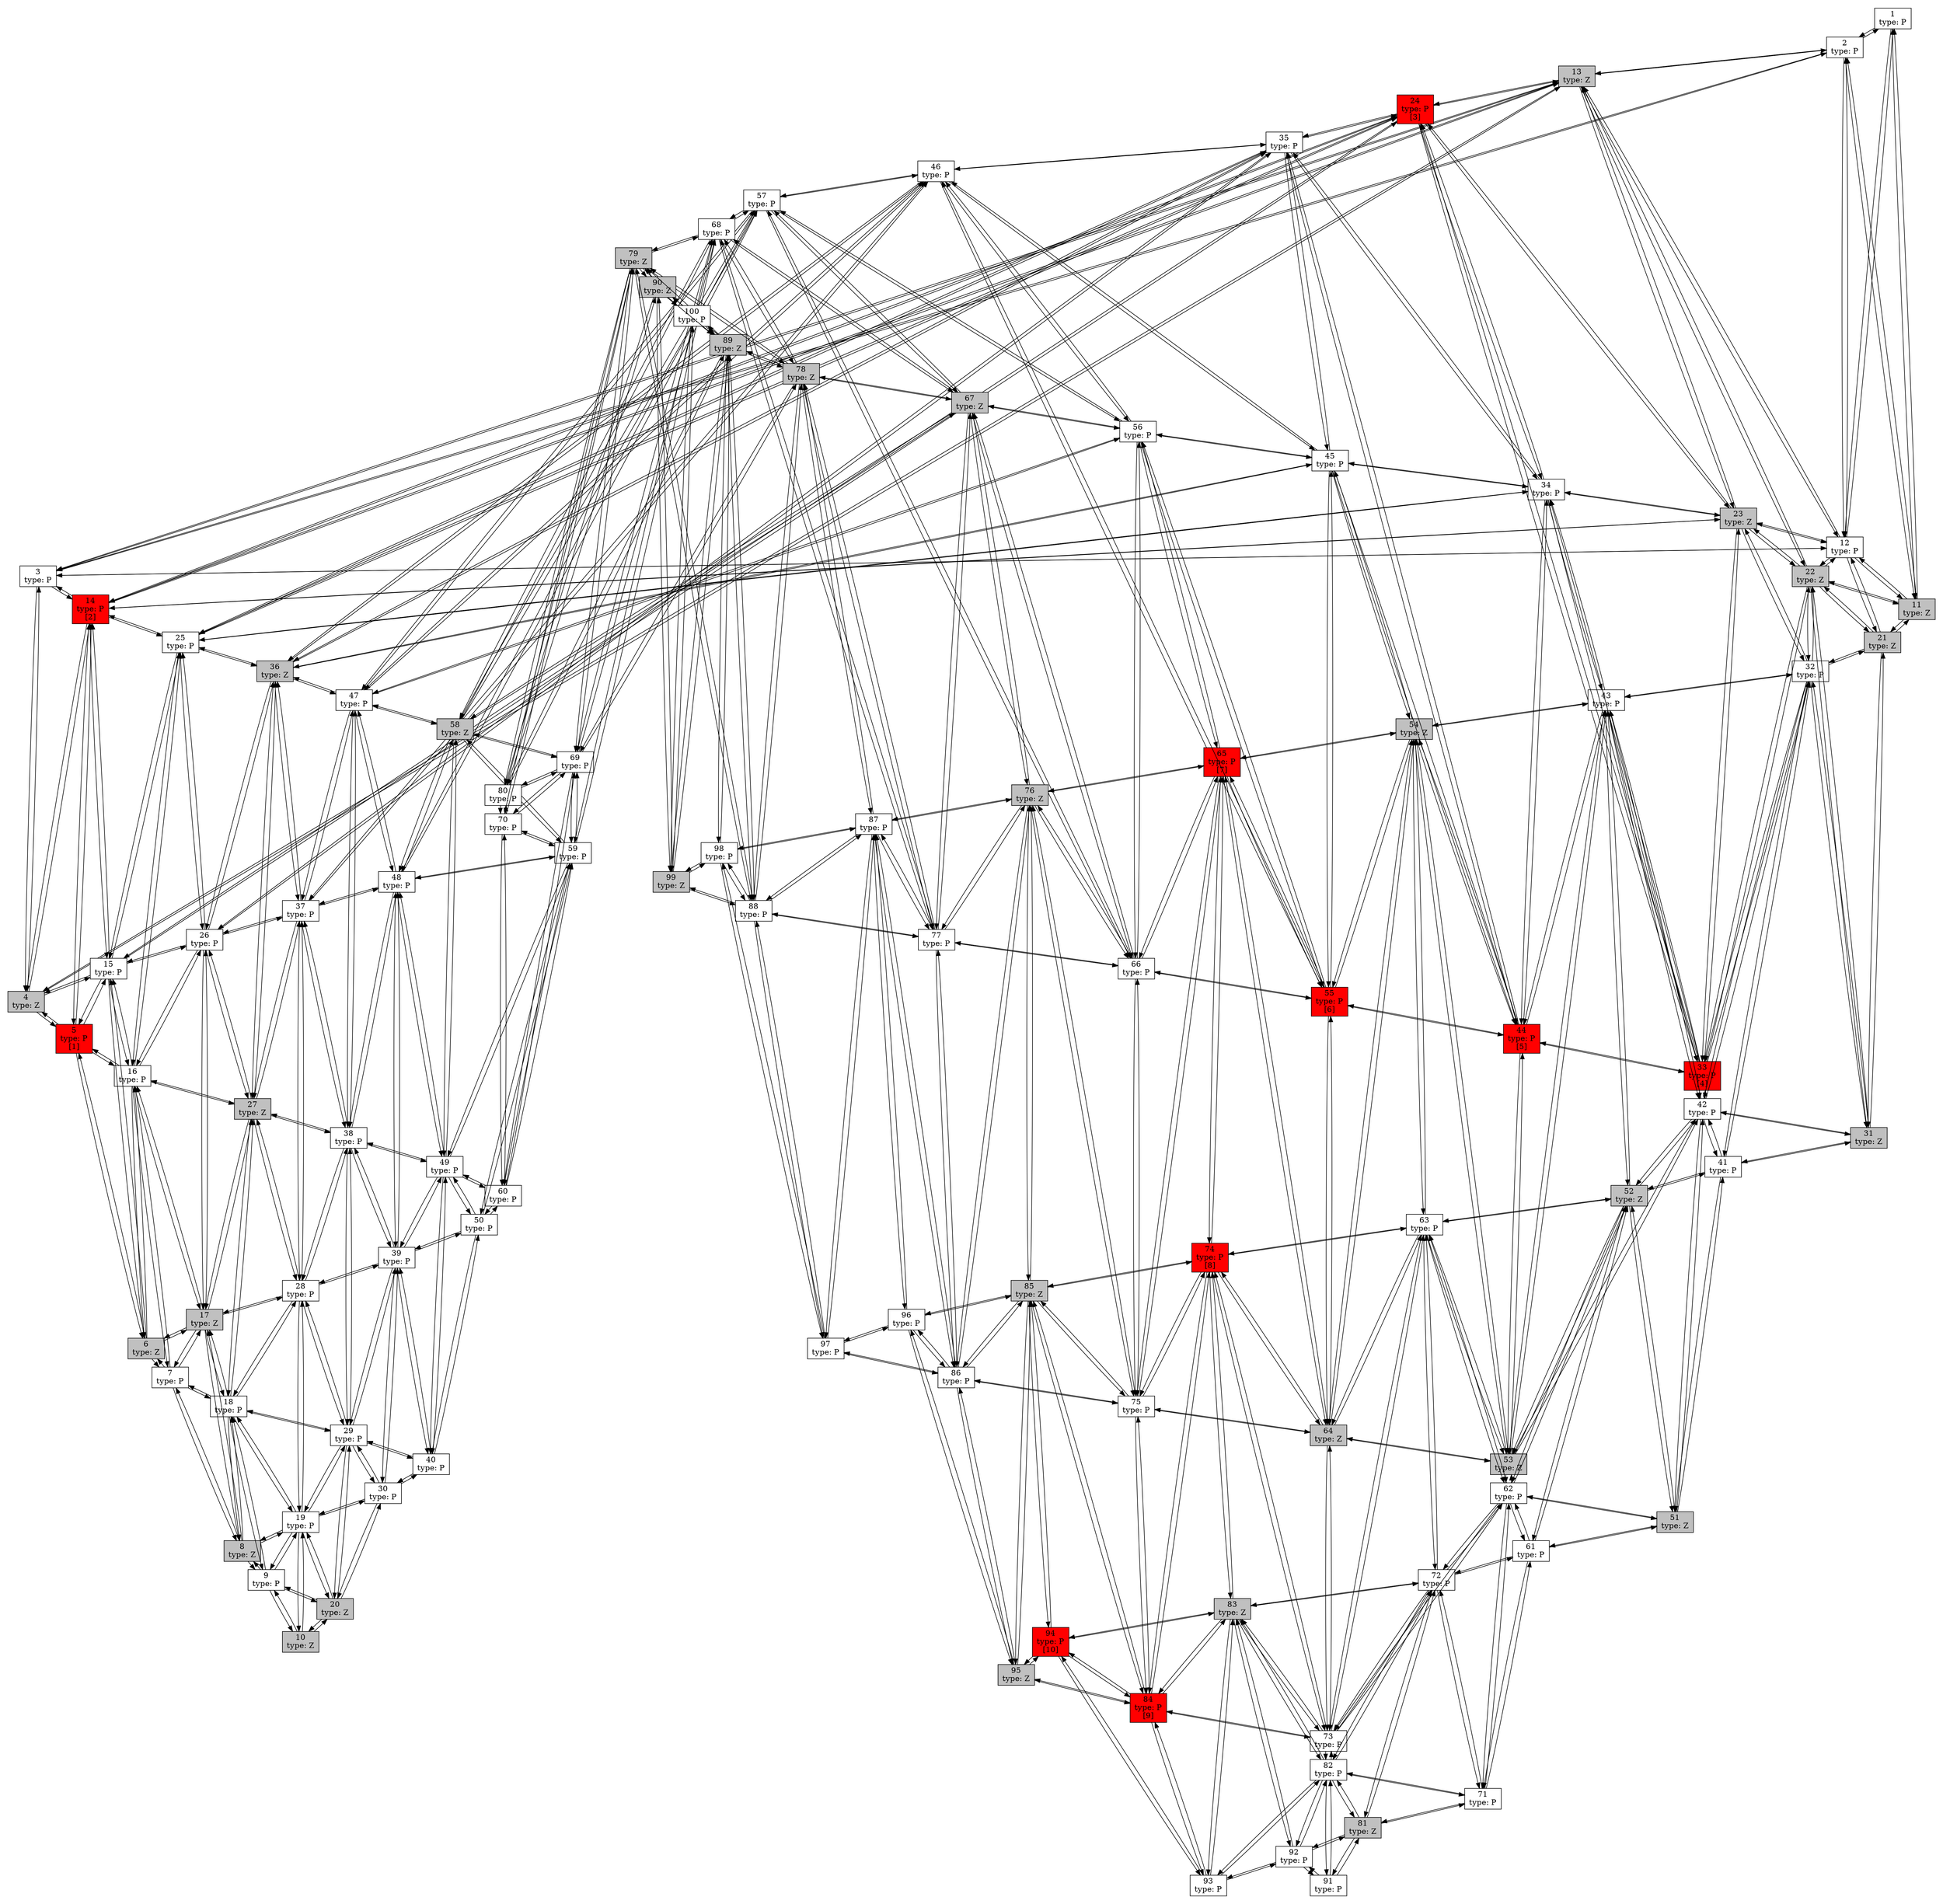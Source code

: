 digraph { graph [ pad=".2", ranksep=".2", nodesep=".2" ] overlap = scale compound = true splines = line node[shape = record, style = bold]1->2;1->11;1->12;2->1;2->3;2->11;2->12;2->13;3->2;3->4;3->12;3->13;3->14;4->3;4->5;4->13;4->14;4->15;5->4;5->6;5->14;5->15;5->16;6->5;6->7;6->15;6->16;6->17;7->6;7->8;7->16;7->17;7->18;8->7;8->9;8->17;8->18;8->19;9->8;9->10;9->18;9->19;9->20;10->9;10->19;10->20;11->1;11->2;11->12;11->21;11->22;12->1;12->2;12->3;12->11;12->13;12->21;12->22;12->23;13->2;13->3;13->4;13->12;13->14;13->22;13->23;13->24;14->3;14->4;14->5;14->13;14->15;14->23;14->24;14->25;15->4;15->5;15->6;15->14;15->16;15->24;15->25;15->26;16->5;16->6;16->7;16->15;16->17;16->25;16->26;16->27;17->6;17->7;17->8;17->16;17->18;17->26;17->27;17->28;18->7;18->8;18->9;18->17;18->19;18->27;18->28;18->29;19->8;19->9;19->10;19->18;19->20;19->28;19->29;19->30;20->9;20->10;20->19;20->29;20->30;21->11;21->12;21->22;21->31;21->32;22->11;22->12;22->13;22->21;22->23;22->31;22->32;22->33;23->12;23->13;23->14;23->22;23->24;23->32;23->33;23->34;24->13;24->14;24->15;24->23;24->25;24->33;24->34;24->35;25->14;25->15;25->16;25->24;25->26;25->34;25->35;25->36;26->15;26->16;26->17;26->25;26->27;26->35;26->36;26->37;27->16;27->17;27->18;27->26;27->28;27->36;27->37;27->38;28->17;28->18;28->19;28->27;28->29;28->37;28->38;28->39;29->18;29->19;29->20;29->28;29->30;29->38;29->39;29->40;30->19;30->20;30->29;30->39;30->40;31->21;31->22;31->32;31->41;31->42;32->21;32->22;32->23;32->31;32->33;32->41;32->42;32->43;33->22;33->23;33->24;33->32;33->34;33->42;33->43;33->44;34->23;34->24;34->25;34->33;34->35;34->43;34->44;34->45;35->24;35->25;35->26;35->34;35->36;35->44;35->45;35->46;36->25;36->26;36->27;36->35;36->37;36->45;36->46;36->47;37->26;37->27;37->28;37->36;37->38;37->46;37->47;37->48;38->27;38->28;38->29;38->37;38->39;38->47;38->48;38->49;39->28;39->29;39->30;39->38;39->40;39->48;39->49;39->50;40->29;40->30;40->39;40->49;40->50;41->31;41->32;41->42;41->51;41->52;42->31;42->32;42->33;42->41;42->43;42->51;42->52;42->53;43->32;43->33;43->34;43->42;43->44;43->52;43->53;43->54;44->33;44->34;44->35;44->43;44->45;44->53;44->54;44->55;45->34;45->35;45->36;45->44;45->46;45->54;45->55;45->56;46->35;46->36;46->37;46->45;46->47;46->55;46->56;46->57;47->36;47->37;47->38;47->46;47->48;47->56;47->57;47->58;48->37;48->38;48->39;48->47;48->49;48->57;48->58;48->59;49->38;49->39;49->40;49->48;49->50;49->58;49->59;49->60;50->39;50->40;50->49;50->59;50->60;51->41;51->42;51->52;51->61;51->62;52->41;52->42;52->43;52->51;52->53;52->61;52->62;52->63;53->42;53->43;53->44;53->52;53->54;53->62;53->63;53->64;54->43;54->44;54->45;54->53;54->55;54->63;54->64;54->65;55->44;55->45;55->46;55->54;55->56;55->64;55->65;55->66;56->45;56->46;56->47;56->55;56->57;56->65;56->66;56->67;57->46;57->47;57->48;57->56;57->58;57->66;57->67;57->68;58->47;58->48;58->49;58->57;58->59;58->67;58->68;58->69;59->48;59->49;59->50;59->58;59->60;59->68;59->69;59->70;60->49;60->50;60->59;60->69;60->70;61->51;61->52;61->62;61->71;61->72;62->51;62->52;62->53;62->61;62->63;62->71;62->72;62->73;63->52;63->53;63->54;63->62;63->64;63->72;63->73;63->74;64->53;64->54;64->55;64->63;64->65;64->73;64->74;64->75;65->54;65->55;65->56;65->64;65->66;65->74;65->75;65->76;66->55;66->56;66->57;66->65;66->67;66->75;66->76;66->77;67->56;67->57;67->58;67->66;67->68;67->76;67->77;67->78;68->57;68->58;68->59;68->67;68->69;68->77;68->78;68->79;69->58;69->59;69->60;69->68;69->70;69->78;69->79;69->80;70->59;70->60;70->69;70->79;70->80;71->61;71->62;71->72;71->81;71->82;72->61;72->62;72->63;72->71;72->73;72->81;72->82;72->83;73->62;73->63;73->64;73->72;73->74;73->82;73->83;73->84;74->63;74->64;74->65;74->73;74->75;74->83;74->84;74->85;75->64;75->65;75->66;75->74;75->76;75->84;75->85;75->86;76->65;76->66;76->67;76->75;76->77;76->85;76->86;76->87;77->66;77->67;77->68;77->76;77->78;77->86;77->87;77->88;78->67;78->68;78->69;78->77;78->79;78->87;78->88;78->89;79->68;79->69;79->70;79->78;79->80;79->88;79->89;79->90;80->69;80->70;80->79;80->89;80->90;81->71;81->72;81->82;81->91;81->92;82->71;82->72;82->73;82->81;82->83;82->91;82->92;82->93;83->72;83->73;83->74;83->82;83->84;83->92;83->93;83->94;84->73;84->74;84->75;84->83;84->85;84->93;84->94;84->95;85->74;85->75;85->76;85->84;85->86;85->94;85->95;85->96;86->75;86->76;86->77;86->85;86->87;86->95;86->96;86->97;87->76;87->77;87->78;87->86;87->88;87->96;87->97;87->98;88->77;88->78;88->79;88->87;88->89;88->97;88->98;88->99;89->78;89->79;89->80;89->88;89->90;89->98;89->99;89->100;90->79;90->80;90->89;90->99;90->100;91->81;91->82;91->92;92->81;92->82;92->83;92->91;92->93;93->82;93->83;93->84;93->92;93->94;94->83;94->84;94->85;94->93;94->95;95->84;95->85;95->86;95->94;95->96;96->85;96->86;96->87;96->95;96->97;97->86;97->87;97->88;97->96;97->98;98->87;98->88;98->89;98->97;98->99;99->88;99->89;99->90;99->98;99->100;100->89;100->90;100->99;1 [fillcolor = "#FFFFFF"style=filled, label="1\ntype: P\n"];2 [fillcolor = "#FFFFFF"style=filled, label="2\ntype: P\n"];3 [fillcolor = "#FFFFFF"style=filled, label="3\ntype: P\n"];4 [fillcolor = "#C0C0C0"style=filled, label="4\ntype: Z\n"];5 [fillcolor = "#FF0000"style=filled, label="5\ntype: P\n[1]\n"];6 [fillcolor = "#C0C0C0"style=filled, label="6\ntype: Z\n"];7 [fillcolor = "#FFFFFF"style=filled, label="7\ntype: P\n"];8 [fillcolor = "#C0C0C0"style=filled, label="8\ntype: Z\n"];9 [fillcolor = "#FFFFFF"style=filled, label="9\ntype: P\n"];10 [fillcolor = "#C0C0C0"style=filled, label="10\ntype: Z\n"];11 [fillcolor = "#C0C0C0"style=filled, label="11\ntype: Z\n"];12 [fillcolor = "#FFFFFF"style=filled, label="12\ntype: P\n"];13 [fillcolor = "#C0C0C0"style=filled, label="13\ntype: Z\n"];14 [fillcolor = "#FF0000"style=filled, label="14\ntype: P\n[2]\n"];15 [fillcolor = "#FFFFFF"style=filled, label="15\ntype: P\n"];16 [fillcolor = "#FFFFFF"style=filled, label="16\ntype: P\n"];17 [fillcolor = "#C0C0C0"style=filled, label="17\ntype: Z\n"];18 [fillcolor = "#FFFFFF"style=filled, label="18\ntype: P\n"];19 [fillcolor = "#FFFFFF"style=filled, label="19\ntype: P\n"];20 [fillcolor = "#C0C0C0"style=filled, label="20\ntype: Z\n"];21 [fillcolor = "#C0C0C0"style=filled, label="21\ntype: Z\n"];22 [fillcolor = "#C0C0C0"style=filled, label="22\ntype: Z\n"];23 [fillcolor = "#C0C0C0"style=filled, label="23\ntype: Z\n"];24 [fillcolor = "#FF0000"style=filled, label="24\ntype: P\n[3]\n"];25 [fillcolor = "#FFFFFF"style=filled, label="25\ntype: P\n"];26 [fillcolor = "#FFFFFF"style=filled, label="26\ntype: P\n"];27 [fillcolor = "#C0C0C0"style=filled, label="27\ntype: Z\n"];28 [fillcolor = "#FFFFFF"style=filled, label="28\ntype: P\n"];29 [fillcolor = "#FFFFFF"style=filled, label="29\ntype: P\n"];30 [fillcolor = "#FFFFFF"style=filled, label="30\ntype: P\n"];31 [fillcolor = "#C0C0C0"style=filled, label="31\ntype: Z\n"];32 [fillcolor = "#FFFFFF"style=filled, label="32\ntype: P\n"];33 [fillcolor = "#FF0000"style=filled, label="33\ntype: P\n[4]\n"];34 [fillcolor = "#FFFFFF"style=filled, label="34\ntype: P\n"];35 [fillcolor = "#FFFFFF"style=filled, label="35\ntype: P\n"];36 [fillcolor = "#C0C0C0"style=filled, label="36\ntype: Z\n"];37 [fillcolor = "#FFFFFF"style=filled, label="37\ntype: P\n"];38 [fillcolor = "#FFFFFF"style=filled, label="38\ntype: P\n"];39 [fillcolor = "#FFFFFF"style=filled, label="39\ntype: P\n"];40 [fillcolor = "#FFFFFF"style=filled, label="40\ntype: P\n"];41 [fillcolor = "#FFFFFF"style=filled, label="41\ntype: P\n"];42 [fillcolor = "#FFFFFF"style=filled, label="42\ntype: P\n"];43 [fillcolor = "#FFFFFF"style=filled, label="43\ntype: P\n"];44 [fillcolor = "#FF0000"style=filled, label="44\ntype: P\n[5]\n"];45 [fillcolor = "#FFFFFF"style=filled, label="45\ntype: P\n"];46 [fillcolor = "#FFFFFF"style=filled, label="46\ntype: P\n"];47 [fillcolor = "#FFFFFF"style=filled, label="47\ntype: P\n"];48 [fillcolor = "#FFFFFF"style=filled, label="48\ntype: P\n"];49 [fillcolor = "#FFFFFF"style=filled, label="49\ntype: P\n"];50 [fillcolor = "#FFFFFF"style=filled, label="50\ntype: P\n"];51 [fillcolor = "#C0C0C0"style=filled, label="51\ntype: Z\n"];52 [fillcolor = "#C0C0C0"style=filled, label="52\ntype: Z\n"];53 [fillcolor = "#C0C0C0"style=filled, label="53\ntype: Z\n"];54 [fillcolor = "#C0C0C0"style=filled, label="54\ntype: Z\n"];55 [fillcolor = "#FF0000"style=filled, label="55\ntype: P\n[6]\n"];56 [fillcolor = "#FFFFFF"style=filled, label="56\ntype: P\n"];57 [fillcolor = "#FFFFFF"style=filled, label="57\ntype: P\n"];58 [fillcolor = "#C0C0C0"style=filled, label="58\ntype: Z\n"];59 [fillcolor = "#FFFFFF"style=filled, label="59\ntype: P\n"];60 [fillcolor = "#FFFFFF"style=filled, label="60\ntype: P\n"];61 [fillcolor = "#FFFFFF"style=filled, label="61\ntype: P\n"];62 [fillcolor = "#FFFFFF"style=filled, label="62\ntype: P\n"];63 [fillcolor = "#FFFFFF"style=filled, label="63\ntype: P\n"];64 [fillcolor = "#C0C0C0"style=filled, label="64\ntype: Z\n"];65 [fillcolor = "#FF0000"style=filled, label="65\ntype: P\n[7]\n"];66 [fillcolor = "#FFFFFF"style=filled, label="66\ntype: P\n"];67 [fillcolor = "#C0C0C0"style=filled, label="67\ntype: Z\n"];68 [fillcolor = "#FFFFFF"style=filled, label="68\ntype: P\n"];69 [fillcolor = "#FFFFFF"style=filled, label="69\ntype: P\n"];70 [fillcolor = "#FFFFFF"style=filled, label="70\ntype: P\n"];71 [fillcolor = "#FFFFFF"style=filled, label="71\ntype: P\n"];72 [fillcolor = "#FFFFFF"style=filled, label="72\ntype: P\n"];73 [fillcolor = "#FFFFFF"style=filled, label="73\ntype: P\n"];74 [fillcolor = "#FF0000"style=filled, label="74\ntype: P\n[8]\n"];75 [fillcolor = "#FFFFFF"style=filled, label="75\ntype: P\n"];76 [fillcolor = "#C0C0C0"style=filled, label="76\ntype: Z\n"];77 [fillcolor = "#FFFFFF"style=filled, label="77\ntype: P\n"];78 [fillcolor = "#C0C0C0"style=filled, label="78\ntype: Z\n"];79 [fillcolor = "#C0C0C0"style=filled, label="79\ntype: Z\n"];80 [fillcolor = "#FFFFFF"style=filled, label="80\ntype: P\n"];81 [fillcolor = "#C0C0C0"style=filled, label="81\ntype: Z\n"];82 [fillcolor = "#FFFFFF"style=filled, label="82\ntype: P\n"];83 [fillcolor = "#C0C0C0"style=filled, label="83\ntype: Z\n"];84 [fillcolor = "#FF0000"style=filled, label="84\ntype: P\n[9]\n"];85 [fillcolor = "#C0C0C0"style=filled, label="85\ntype: Z\n"];86 [fillcolor = "#FFFFFF"style=filled, label="86\ntype: P\n"];87 [fillcolor = "#FFFFFF"style=filled, label="87\ntype: P\n"];88 [fillcolor = "#FFFFFF"style=filled, label="88\ntype: P\n"];89 [fillcolor = "#C0C0C0"style=filled, label="89\ntype: Z\n"];90 [fillcolor = "#C0C0C0"style=filled, label="90\ntype: Z\n"];91 [fillcolor = "#FFFFFF"style=filled, label="91\ntype: P\n"];92 [fillcolor = "#FFFFFF"style=filled, label="92\ntype: P\n"];93 [fillcolor = "#FFFFFF"style=filled, label="93\ntype: P\n"];94 [fillcolor = "#FF0000"style=filled, label="94\ntype: P\n[10]\n"];95 [fillcolor = "#C0C0C0"style=filled, label="95\ntype: Z\n"];96 [fillcolor = "#FFFFFF"style=filled, label="96\ntype: P\n"];97 [fillcolor = "#FFFFFF"style=filled, label="97\ntype: P\n"];98 [fillcolor = "#FFFFFF"style=filled, label="98\ntype: P\n"];99 [fillcolor = "#C0C0C0"style=filled, label="99\ntype: Z\n"];100 [fillcolor = "#FFFFFF"style=filled, label="100\ntype: P\n"];}

